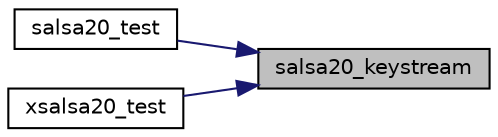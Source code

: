 digraph "salsa20_keystream"
{
 // LATEX_PDF_SIZE
  edge [fontname="Helvetica",fontsize="10",labelfontname="Helvetica",labelfontsize="10"];
  node [fontname="Helvetica",fontsize="10",shape=record];
  rankdir="RL";
  Node6 [label="salsa20_keystream",height=0.2,width=0.4,color="black", fillcolor="grey75", style="filled", fontcolor="black",tooltip="Generate a stream of random bytes via Salsa20."];
  Node6 -> Node7 [dir="back",color="midnightblue",fontsize="10",style="solid"];
  Node7 [label="salsa20_test",height=0.2,width=0.4,color="black", fillcolor="white", style="filled",URL="$salsa20__test_8c.html#a502decc5b83b4208d744ea2a21aeb366",tooltip=" "];
  Node6 -> Node8 [dir="back",color="midnightblue",fontsize="10",style="solid"];
  Node8 [label="xsalsa20_test",height=0.2,width=0.4,color="black", fillcolor="white", style="filled",URL="$xsalsa20__test_8c.html#a3a6ef542e6adb8439f75d3ac042ac0e5",tooltip=" "];
}
